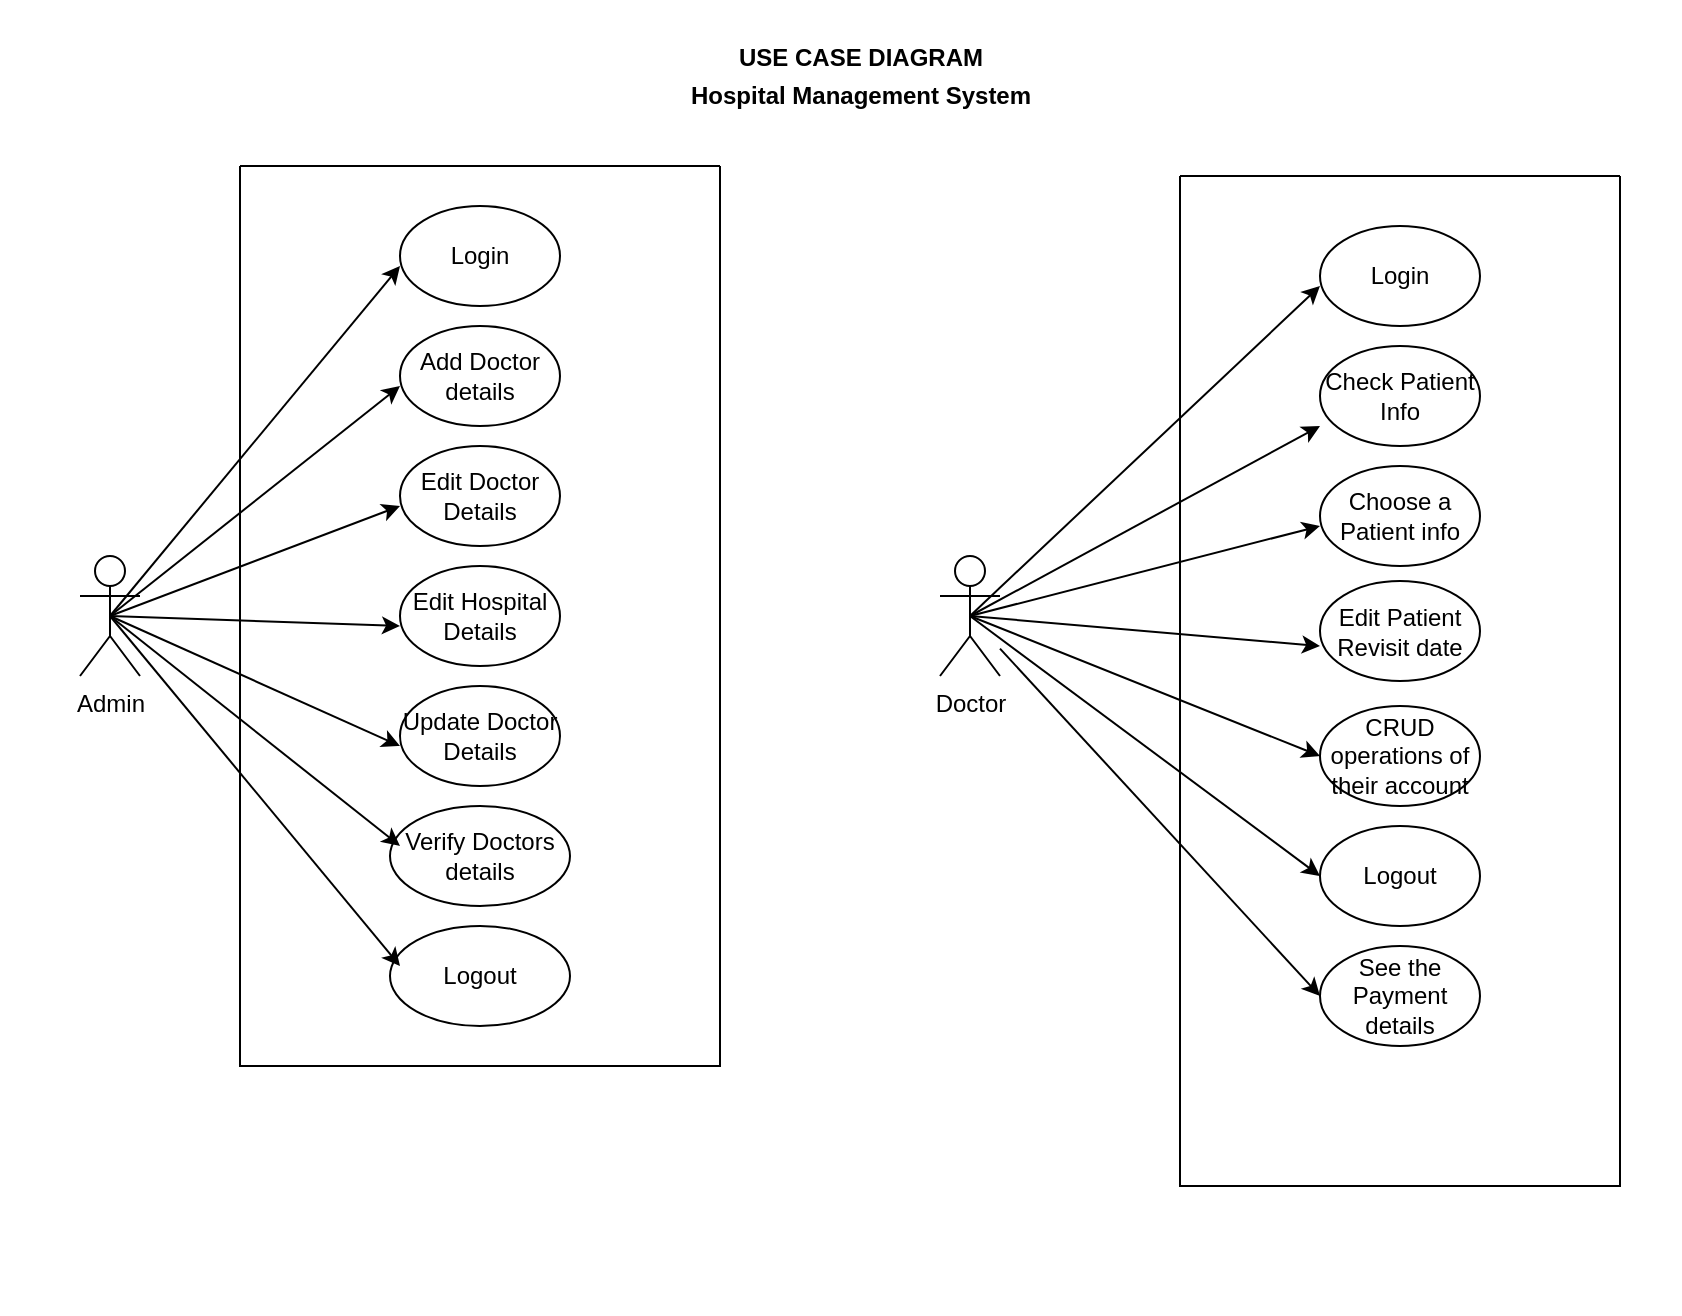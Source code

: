 <mxfile version="24.6.2" type="device">
  <diagram id="Bo-0DSUboWInHEmX_0oF" name="Page-1">
    <mxGraphModel dx="882" dy="504" grid="1" gridSize="10" guides="1" tooltips="1" connect="1" arrows="1" fold="1" page="1" pageScale="1" pageWidth="850" pageHeight="1100" math="0" shadow="0">
      <root>
        <mxCell id="0" />
        <mxCell id="1" parent="0" />
        <mxCell id="tvLI8ggQVW391SQIJfqY-1" value="Admin" style="shape=umlActor;verticalLabelPosition=bottom;verticalAlign=top;html=1;outlineConnect=0;" parent="1" vertex="1">
          <mxGeometry x="40" y="285" width="30" height="60" as="geometry" />
        </mxCell>
        <mxCell id="tvLI8ggQVW391SQIJfqY-2" value="Login" style="ellipse;whiteSpace=wrap;html=1;" parent="1" vertex="1">
          <mxGeometry x="200" y="110" width="80" height="50" as="geometry" />
        </mxCell>
        <mxCell id="tvLI8ggQVW391SQIJfqY-3" value="Add Doctor details" style="ellipse;whiteSpace=wrap;html=1;" parent="1" vertex="1">
          <mxGeometry x="200" y="170" width="80" height="50" as="geometry" />
        </mxCell>
        <mxCell id="tvLI8ggQVW391SQIJfqY-5" value="Edit Doctor&lt;div&gt;Details&lt;/div&gt;" style="ellipse;whiteSpace=wrap;html=1;" parent="1" vertex="1">
          <mxGeometry x="200" y="230" width="80" height="50" as="geometry" />
        </mxCell>
        <mxCell id="tvLI8ggQVW391SQIJfqY-7" value="Edit Hospital&lt;div&gt;Details&lt;/div&gt;" style="ellipse;whiteSpace=wrap;html=1;" parent="1" vertex="1">
          <mxGeometry x="200" y="290" width="80" height="50" as="geometry" />
        </mxCell>
        <mxCell id="tvLI8ggQVW391SQIJfqY-9" value="Update Doctor Details" style="ellipse;whiteSpace=wrap;html=1;" parent="1" vertex="1">
          <mxGeometry x="200" y="350" width="80" height="50" as="geometry" />
        </mxCell>
        <mxCell id="tvLI8ggQVW391SQIJfqY-11" value="Verify Doctors details" style="ellipse;whiteSpace=wrap;html=1;" parent="1" vertex="1">
          <mxGeometry x="195" y="410" width="90" height="50" as="geometry" />
        </mxCell>
        <mxCell id="tvLI8ggQVW391SQIJfqY-14" value="Logout" style="ellipse;whiteSpace=wrap;html=1;" parent="1" vertex="1">
          <mxGeometry x="195" y="470" width="90" height="50" as="geometry" />
        </mxCell>
        <mxCell id="tvLI8ggQVW391SQIJfqY-17" value="" style="swimlane;startSize=0;" parent="1" vertex="1">
          <mxGeometry x="120" y="90" width="240" height="450" as="geometry" />
        </mxCell>
        <mxCell id="tvLI8ggQVW391SQIJfqY-18" value="" style="endArrow=classic;html=1;rounded=0;exitX=0.5;exitY=0.5;exitDx=0;exitDy=0;exitPerimeter=0;" parent="tvLI8ggQVW391SQIJfqY-17" source="tvLI8ggQVW391SQIJfqY-1" edge="1">
          <mxGeometry width="50" height="50" relative="1" as="geometry">
            <mxPoint x="30" y="100" as="sourcePoint" />
            <mxPoint x="80" y="50" as="targetPoint" />
          </mxGeometry>
        </mxCell>
        <mxCell id="tvLI8ggQVW391SQIJfqY-19" value="" style="endArrow=classic;html=1;rounded=0;exitX=0.5;exitY=0.5;exitDx=0;exitDy=0;exitPerimeter=0;" parent="tvLI8ggQVW391SQIJfqY-17" source="tvLI8ggQVW391SQIJfqY-1" edge="1">
          <mxGeometry width="50" height="50" relative="1" as="geometry">
            <mxPoint x="30" y="160" as="sourcePoint" />
            <mxPoint x="80" y="110" as="targetPoint" />
          </mxGeometry>
        </mxCell>
        <mxCell id="tvLI8ggQVW391SQIJfqY-20" value="" style="endArrow=classic;html=1;rounded=0;exitX=0.5;exitY=0.5;exitDx=0;exitDy=0;exitPerimeter=0;" parent="tvLI8ggQVW391SQIJfqY-17" source="tvLI8ggQVW391SQIJfqY-1" edge="1">
          <mxGeometry width="50" height="50" relative="1" as="geometry">
            <mxPoint x="30" y="220" as="sourcePoint" />
            <mxPoint x="80" y="170" as="targetPoint" />
          </mxGeometry>
        </mxCell>
        <mxCell id="tvLI8ggQVW391SQIJfqY-21" value="" style="endArrow=classic;html=1;rounded=0;exitX=0.5;exitY=0.5;exitDx=0;exitDy=0;exitPerimeter=0;" parent="tvLI8ggQVW391SQIJfqY-17" source="tvLI8ggQVW391SQIJfqY-1" edge="1">
          <mxGeometry width="50" height="50" relative="1" as="geometry">
            <mxPoint x="30" y="280" as="sourcePoint" />
            <mxPoint x="80" y="230" as="targetPoint" />
          </mxGeometry>
        </mxCell>
        <mxCell id="tvLI8ggQVW391SQIJfqY-22" value="" style="endArrow=classic;html=1;rounded=0;exitX=0.5;exitY=0.5;exitDx=0;exitDy=0;exitPerimeter=0;" parent="tvLI8ggQVW391SQIJfqY-17" source="tvLI8ggQVW391SQIJfqY-1" edge="1">
          <mxGeometry width="50" height="50" relative="1" as="geometry">
            <mxPoint x="30" y="340" as="sourcePoint" />
            <mxPoint x="80" y="290" as="targetPoint" />
          </mxGeometry>
        </mxCell>
        <mxCell id="tvLI8ggQVW391SQIJfqY-23" value="" style="endArrow=classic;html=1;rounded=0;exitX=0.5;exitY=0.5;exitDx=0;exitDy=0;exitPerimeter=0;" parent="tvLI8ggQVW391SQIJfqY-17" source="tvLI8ggQVW391SQIJfqY-1" edge="1">
          <mxGeometry width="50" height="50" relative="1" as="geometry">
            <mxPoint x="30" y="390" as="sourcePoint" />
            <mxPoint x="80" y="340" as="targetPoint" />
          </mxGeometry>
        </mxCell>
        <mxCell id="tvLI8ggQVW391SQIJfqY-24" value="" style="endArrow=classic;html=1;rounded=0;exitX=0.5;exitY=0.5;exitDx=0;exitDy=0;exitPerimeter=0;" parent="tvLI8ggQVW391SQIJfqY-17" source="tvLI8ggQVW391SQIJfqY-1" edge="1">
          <mxGeometry width="50" height="50" relative="1" as="geometry">
            <mxPoint x="30" y="450" as="sourcePoint" />
            <mxPoint x="80" y="400" as="targetPoint" />
          </mxGeometry>
        </mxCell>
        <mxCell id="tvLI8ggQVW391SQIJfqY-25" value="&lt;b&gt;USE CASE DIAGRAM&lt;/b&gt;" style="text;html=1;align=center;verticalAlign=middle;resizable=0;points=[];autosize=1;strokeColor=none;fillColor=none;" parent="1" vertex="1">
          <mxGeometry x="355" y="21" width="150" height="30" as="geometry" />
        </mxCell>
        <mxCell id="tvLI8ggQVW391SQIJfqY-26" value="" style="swimlane;startSize=0;" parent="1" vertex="1">
          <mxGeometry x="590" y="95" width="220" height="505" as="geometry" />
        </mxCell>
        <mxCell id="tvLI8ggQVW391SQIJfqY-28" value="Login" style="ellipse;whiteSpace=wrap;html=1;" parent="tvLI8ggQVW391SQIJfqY-26" vertex="1">
          <mxGeometry x="70" y="25" width="80" height="50" as="geometry" />
        </mxCell>
        <mxCell id="tvLI8ggQVW391SQIJfqY-29" value="Check Patient Info" style="ellipse;whiteSpace=wrap;html=1;" parent="tvLI8ggQVW391SQIJfqY-26" vertex="1">
          <mxGeometry x="70" y="85" width="80" height="50" as="geometry" />
        </mxCell>
        <mxCell id="tvLI8ggQVW391SQIJfqY-31" value="Choose a Patient info" style="ellipse;whiteSpace=wrap;html=1;" parent="tvLI8ggQVW391SQIJfqY-26" vertex="1">
          <mxGeometry x="70" y="145" width="80" height="50" as="geometry" />
        </mxCell>
        <mxCell id="tvLI8ggQVW391SQIJfqY-37" value="Edit Patient Revisit date" style="ellipse;whiteSpace=wrap;html=1;" parent="tvLI8ggQVW391SQIJfqY-26" vertex="1">
          <mxGeometry x="70" y="202.5" width="80" height="50" as="geometry" />
        </mxCell>
        <mxCell id="tvLI8ggQVW391SQIJfqY-39" value="CRUD operations of their account" style="ellipse;whiteSpace=wrap;html=1;" parent="tvLI8ggQVW391SQIJfqY-26" vertex="1">
          <mxGeometry x="70" y="265" width="80" height="50" as="geometry" />
        </mxCell>
        <mxCell id="tvLI8ggQVW391SQIJfqY-40" value="Logout" style="ellipse;whiteSpace=wrap;html=1;" parent="tvLI8ggQVW391SQIJfqY-26" vertex="1">
          <mxGeometry x="70" y="325" width="80" height="50" as="geometry" />
        </mxCell>
        <mxCell id="tvLI8ggQVW391SQIJfqY-41" value="" style="endArrow=classic;html=1;rounded=0;exitX=0.5;exitY=0.5;exitDx=0;exitDy=0;exitPerimeter=0;" parent="tvLI8ggQVW391SQIJfqY-26" source="tvLI8ggQVW391SQIJfqY-27" edge="1">
          <mxGeometry width="50" height="50" relative="1" as="geometry">
            <mxPoint x="20" y="105" as="sourcePoint" />
            <mxPoint x="70" y="55" as="targetPoint" />
          </mxGeometry>
        </mxCell>
        <mxCell id="tvLI8ggQVW391SQIJfqY-51" value="" style="endArrow=classic;html=1;rounded=0;exitX=0.5;exitY=0.5;exitDx=0;exitDy=0;exitPerimeter=0;" parent="tvLI8ggQVW391SQIJfqY-26" source="tvLI8ggQVW391SQIJfqY-27" edge="1">
          <mxGeometry width="50" height="50" relative="1" as="geometry">
            <mxPoint x="20" y="225" as="sourcePoint" />
            <mxPoint x="70" y="175" as="targetPoint" />
          </mxGeometry>
        </mxCell>
        <mxCell id="tvLI8ggQVW391SQIJfqY-52" value="" style="endArrow=classic;html=1;rounded=0;exitX=0.5;exitY=0.5;exitDx=0;exitDy=0;exitPerimeter=0;" parent="tvLI8ggQVW391SQIJfqY-26" source="tvLI8ggQVW391SQIJfqY-27" edge="1">
          <mxGeometry width="50" height="50" relative="1" as="geometry">
            <mxPoint x="20" y="285" as="sourcePoint" />
            <mxPoint x="70" y="235" as="targetPoint" />
          </mxGeometry>
        </mxCell>
        <mxCell id="qAOWpuYLg04lPRU-8gie-3" value="See the Payment details" style="ellipse;whiteSpace=wrap;html=1;" parent="tvLI8ggQVW391SQIJfqY-26" vertex="1">
          <mxGeometry x="70" y="385" width="80" height="50" as="geometry" />
        </mxCell>
        <mxCell id="tvLI8ggQVW391SQIJfqY-27" value="Doctor" style="shape=umlActor;verticalLabelPosition=bottom;verticalAlign=top;html=1;outlineConnect=0;" parent="1" vertex="1">
          <mxGeometry x="470" y="285" width="30" height="60" as="geometry" />
        </mxCell>
        <mxCell id="tvLI8ggQVW391SQIJfqY-50" value="" style="endArrow=classic;html=1;rounded=0;exitX=0.5;exitY=0.5;exitDx=0;exitDy=0;exitPerimeter=0;entryX=0;entryY=0.8;entryDx=0;entryDy=0;entryPerimeter=0;" parent="1" source="tvLI8ggQVW391SQIJfqY-27" target="tvLI8ggQVW391SQIJfqY-29" edge="1">
          <mxGeometry width="50" height="50" relative="1" as="geometry">
            <mxPoint x="495" y="325" as="sourcePoint" />
            <mxPoint x="670" y="150" as="targetPoint" />
          </mxGeometry>
        </mxCell>
        <mxCell id="tvLI8ggQVW391SQIJfqY-53" value="" style="endArrow=classic;html=1;rounded=0;exitX=0.5;exitY=0.5;exitDx=0;exitDy=0;exitPerimeter=0;entryX=0;entryY=0.5;entryDx=0;entryDy=0;" parent="1" source="tvLI8ggQVW391SQIJfqY-27" target="tvLI8ggQVW391SQIJfqY-39" edge="1">
          <mxGeometry width="50" height="50" relative="1" as="geometry">
            <mxPoint x="620" y="420" as="sourcePoint" />
            <mxPoint x="670" y="370" as="targetPoint" />
          </mxGeometry>
        </mxCell>
        <mxCell id="tvLI8ggQVW391SQIJfqY-54" value="" style="endArrow=classic;html=1;rounded=0;exitX=0.5;exitY=0.5;exitDx=0;exitDy=0;exitPerimeter=0;entryX=0;entryY=0.5;entryDx=0;entryDy=0;" parent="1" source="tvLI8ggQVW391SQIJfqY-27" target="tvLI8ggQVW391SQIJfqY-40" edge="1">
          <mxGeometry width="50" height="50" relative="1" as="geometry">
            <mxPoint x="620" y="490" as="sourcePoint" />
            <mxPoint x="670" y="440" as="targetPoint" />
          </mxGeometry>
        </mxCell>
        <mxCell id="tvLI8ggQVW391SQIJfqY-71" value="" style="text;strokeColor=none;fillColor=none;align=left;verticalAlign=middle;spacingTop=-1;spacingLeft=4;spacingRight=4;rotatable=0;labelPosition=right;points=[];portConstraint=eastwest;" parent="1" vertex="1">
          <mxGeometry x="405" y="7" width="20" height="14" as="geometry" />
        </mxCell>
        <mxCell id="tvLI8ggQVW391SQIJfqY-72" value="" style="text;strokeColor=none;fillColor=none;align=left;verticalAlign=middle;spacingTop=-1;spacingLeft=4;spacingRight=4;rotatable=0;labelPosition=right;points=[];portConstraint=eastwest;" parent="1" vertex="1">
          <mxGeometry y="327" width="20" height="14" as="geometry" />
        </mxCell>
        <mxCell id="tvLI8ggQVW391SQIJfqY-73" value="" style="text;strokeColor=none;fillColor=none;align=left;verticalAlign=middle;spacingTop=-1;spacingLeft=4;spacingRight=4;rotatable=0;labelPosition=right;points=[];portConstraint=eastwest;" parent="1" vertex="1">
          <mxGeometry x="820" y="290" width="20" height="14" as="geometry" />
        </mxCell>
        <mxCell id="qAOWpuYLg04lPRU-8gie-1" value="&lt;b&gt;Hospital Management System&lt;/b&gt;" style="text;html=1;align=center;verticalAlign=middle;resizable=0;points=[];autosize=1;strokeColor=none;fillColor=none;" parent="1" vertex="1">
          <mxGeometry x="335" y="40" width="190" height="30" as="geometry" />
        </mxCell>
        <mxCell id="qAOWpuYLg04lPRU-8gie-5" value="" style="endArrow=classic;html=1;rounded=0;entryX=0;entryY=0.5;entryDx=0;entryDy=0;" parent="1" source="tvLI8ggQVW391SQIJfqY-27" target="qAOWpuYLg04lPRU-8gie-3" edge="1">
          <mxGeometry width="50" height="50" relative="1" as="geometry">
            <mxPoint x="620" y="540" as="sourcePoint" />
            <mxPoint x="670" y="490" as="targetPoint" />
          </mxGeometry>
        </mxCell>
        <mxCell id="jgmwM-D07min5CFFoBxr-3" value="" style="text;strokeColor=none;fillColor=none;align=left;verticalAlign=middle;spacingTop=-1;spacingLeft=4;spacingRight=4;rotatable=0;labelPosition=right;points=[];portConstraint=eastwest;" vertex="1" parent="1">
          <mxGeometry x="720" y="650" width="20" height="14" as="geometry" />
        </mxCell>
      </root>
    </mxGraphModel>
  </diagram>
</mxfile>

